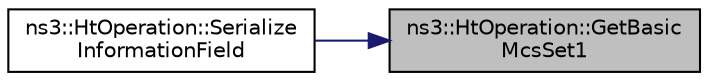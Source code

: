 digraph "ns3::HtOperation::GetBasicMcsSet1"
{
 // LATEX_PDF_SIZE
  edge [fontname="Helvetica",fontsize="10",labelfontname="Helvetica",labelfontsize="10"];
  node [fontname="Helvetica",fontsize="10",shape=record];
  rankdir="RL";
  Node1 [label="ns3::HtOperation::GetBasic\lMcsSet1",height=0.2,width=0.4,color="black", fillcolor="grey75", style="filled", fontcolor="black",tooltip="Return the first 64 bytes of the Basic MCS Set field in the HT Operation information element."];
  Node1 -> Node2 [dir="back",color="midnightblue",fontsize="10",style="solid",fontname="Helvetica"];
  Node2 [label="ns3::HtOperation::Serialize\lInformationField",height=0.2,width=0.4,color="black", fillcolor="white", style="filled",URL="$classns3_1_1_ht_operation.html#ace33d7d7c4d9cd4a9446121cb9f241ff",tooltip="Serialize information (i.e., the body of the IE, not including the Element ID and length octets)"];
}
